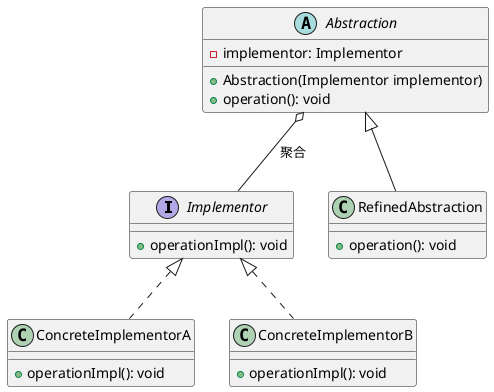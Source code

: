 @startuml
' 桥接模式可以让RefinedAbstraction切换不同的接口实现 比较
interface Implementor {
    + operationImpl(): void
}

class ConcreteImplementorA implements Implementor {
    + operationImpl(): void
}

class ConcreteImplementorB implements Implementor {
    + operationImpl(): void
}

abstract class Abstraction {
    - implementor: Implementor
    + Abstraction(Implementor implementor)
    + operation(): void
}

class RefinedAbstraction extends Abstraction {
    + operation(): void
}

Abstraction o-- Implementor : 聚合


@enduml
